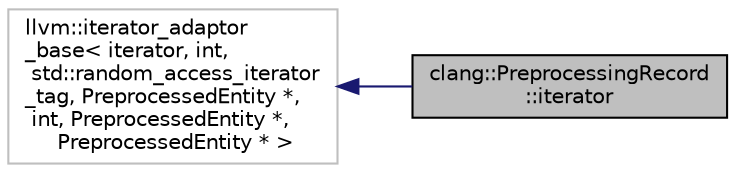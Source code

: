 digraph "clang::PreprocessingRecord::iterator"
{
 // LATEX_PDF_SIZE
  bgcolor="transparent";
  edge [fontname="Helvetica",fontsize="10",labelfontname="Helvetica",labelfontsize="10"];
  node [fontname="Helvetica",fontsize="10",shape=record];
  rankdir="LR";
  Node1 [label="clang::PreprocessingRecord\l::iterator",height=0.2,width=0.4,color="black", fillcolor="grey75", style="filled", fontcolor="black",tooltip="Iteration over the preprocessed entities."];
  Node2 -> Node1 [dir="back",color="midnightblue",fontsize="10",style="solid",fontname="Helvetica"];
  Node2 [label="llvm::iterator_adaptor\l_base\< iterator, int,\l std::random_access_iterator\l_tag, PreprocessedEntity *,\l int, PreprocessedEntity *,\l PreprocessedEntity * \>",height=0.2,width=0.4,color="grey75",tooltip=" "];
}
